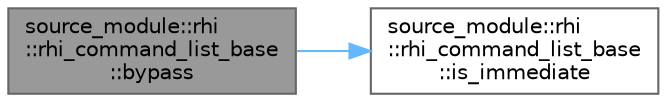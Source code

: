 digraph "source_module::rhi::rhi_command_list_base::bypass"
{
 // LATEX_PDF_SIZE
  bgcolor="transparent";
  edge [fontname=Helvetica,fontsize=10,labelfontname=Helvetica,labelfontsize=10];
  node [fontname=Helvetica,fontsize=10,shape=box,height=0.2,width=0.4];
  rankdir="LR";
  Node1 [id="Node000001",label="source_module::rhi\l::rhi_command_list_base\l::bypass",height=0.2,width=0.4,color="gray40", fillcolor="grey60", style="filled", fontcolor="black",tooltip=" "];
  Node1 -> Node2 [id="edge2_Node000001_Node000002",color="steelblue1",style="solid",tooltip=" "];
  Node2 [id="Node000002",label="source_module::rhi\l::rhi_command_list_base\l::is_immediate",height=0.2,width=0.4,color="grey40", fillcolor="white", style="filled",URL="$classsource__module_1_1rhi_1_1rhi__command__list__base.html#abfbbe69b5f79d000d354dc8361c2fdb2",tooltip=" "];
}
